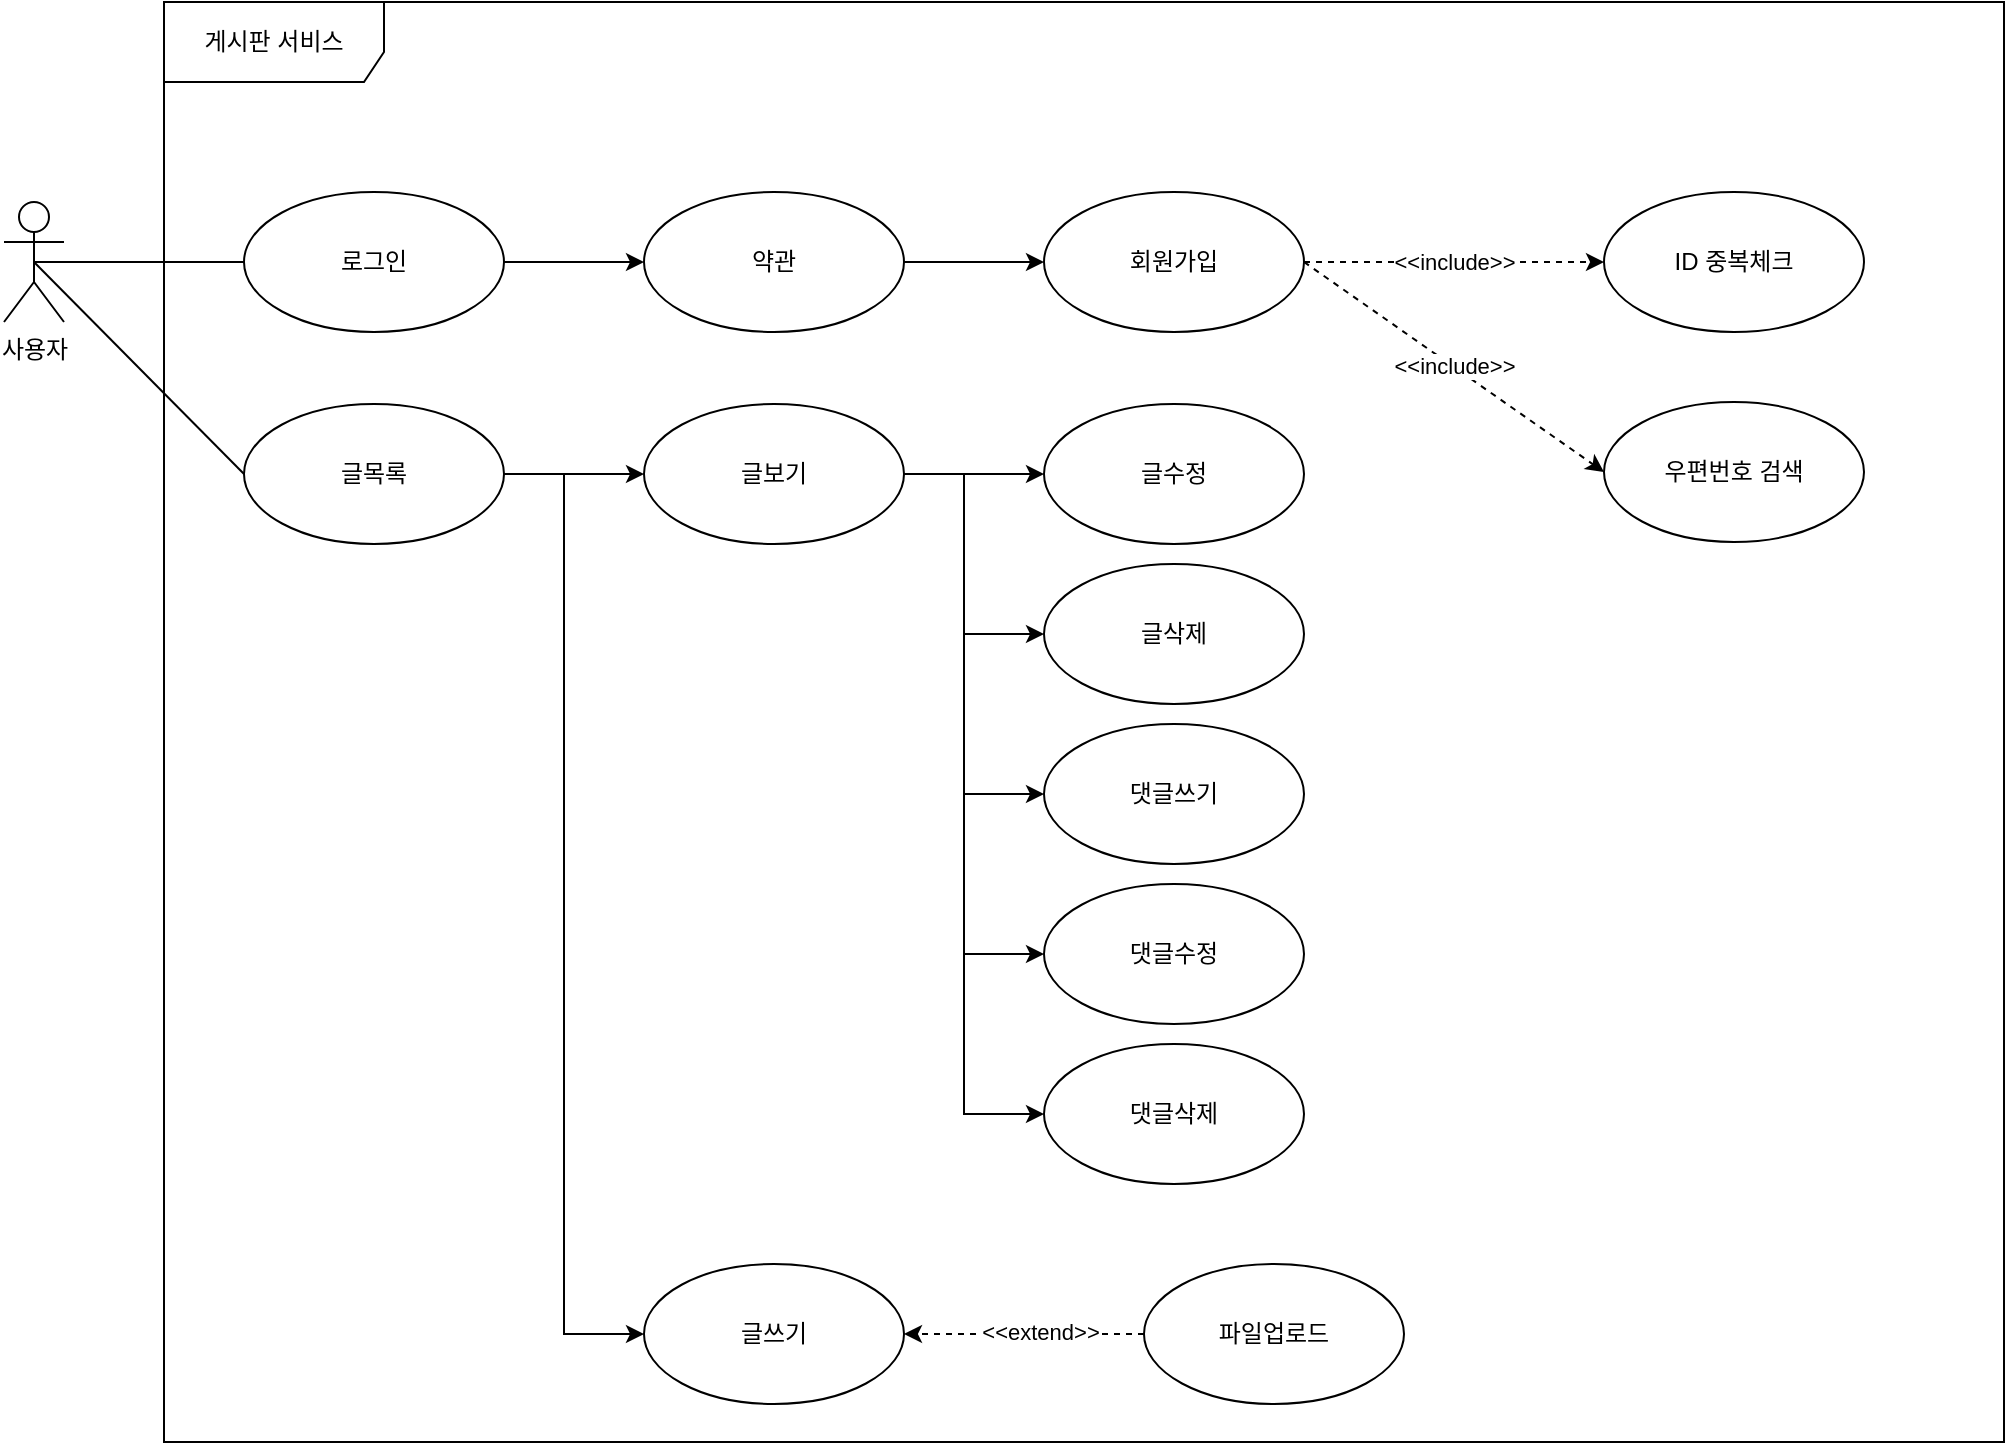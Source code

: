 <mxfile version="20.4.1" type="github">
  <diagram name="Page-1" id="58cdce13-f638-feb5-8d6f-7d28b1aa9fa0">
    <mxGraphModel dx="933" dy="1033" grid="1" gridSize="10" guides="1" tooltips="1" connect="1" arrows="1" fold="1" page="1" pageScale="1" pageWidth="1100" pageHeight="850" background="none" math="0" shadow="0">
      <root>
        <mxCell id="0" />
        <mxCell id="1" parent="0" />
        <mxCell id="1l5_-LhP8rIa0Do-baB--22" value="" style="edgeStyle=none;rounded=0;orthogonalLoop=1;jettySize=auto;html=1;endArrow=none;endFill=0;exitX=0.5;exitY=0.5;exitDx=0;exitDy=0;exitPerimeter=0;" edge="1" parent="1" source="1l5_-LhP8rIa0Do-baB--19" target="1l5_-LhP8rIa0Do-baB--21">
          <mxGeometry relative="1" as="geometry" />
        </mxCell>
        <mxCell id="1l5_-LhP8rIa0Do-baB--24" style="edgeStyle=none;rounded=0;orthogonalLoop=1;jettySize=auto;html=1;exitX=0.5;exitY=0.5;exitDx=0;exitDy=0;exitPerimeter=0;entryX=0;entryY=0.5;entryDx=0;entryDy=0;endArrow=none;endFill=0;" edge="1" parent="1" source="1l5_-LhP8rIa0Do-baB--19" target="1l5_-LhP8rIa0Do-baB--23">
          <mxGeometry relative="1" as="geometry" />
        </mxCell>
        <mxCell id="1l5_-LhP8rIa0Do-baB--19" value="사용자" style="shape=umlActor;verticalLabelPosition=bottom;verticalAlign=top;html=1;" vertex="1" parent="1">
          <mxGeometry x="41" y="140" width="30" height="60" as="geometry" />
        </mxCell>
        <mxCell id="1l5_-LhP8rIa0Do-baB--20" value="게시판 서비스" style="shape=umlFrame;whiteSpace=wrap;html=1;width=110;height=40;" vertex="1" parent="1">
          <mxGeometry x="121" y="40" width="920" height="720" as="geometry" />
        </mxCell>
        <mxCell id="1l5_-LhP8rIa0Do-baB--26" value="" style="edgeStyle=none;rounded=0;orthogonalLoop=1;jettySize=auto;html=1;endArrow=classic;endFill=1;" edge="1" parent="1" source="1l5_-LhP8rIa0Do-baB--21" target="1l5_-LhP8rIa0Do-baB--25">
          <mxGeometry relative="1" as="geometry" />
        </mxCell>
        <mxCell id="1l5_-LhP8rIa0Do-baB--21" value="로그인" style="ellipse;whiteSpace=wrap;html=1;" vertex="1" parent="1">
          <mxGeometry x="161" y="135" width="130" height="70" as="geometry" />
        </mxCell>
        <mxCell id="1l5_-LhP8rIa0Do-baB--34" style="edgeStyle=none;rounded=0;orthogonalLoop=1;jettySize=auto;html=1;entryX=0;entryY=0.5;entryDx=0;entryDy=0;endArrow=classic;endFill=1;" edge="1" parent="1" source="1l5_-LhP8rIa0Do-baB--23" target="1l5_-LhP8rIa0Do-baB--33">
          <mxGeometry relative="1" as="geometry" />
        </mxCell>
        <mxCell id="1l5_-LhP8rIa0Do-baB--49" style="edgeStyle=none;rounded=0;orthogonalLoop=1;jettySize=auto;html=1;entryX=0;entryY=0.5;entryDx=0;entryDy=0;endArrow=classic;endFill=1;" edge="1" parent="1" target="1l5_-LhP8rIa0Do-baB--48">
          <mxGeometry relative="1" as="geometry">
            <mxPoint x="321" y="276" as="sourcePoint" />
            <Array as="points">
              <mxPoint x="321" y="706" />
            </Array>
          </mxGeometry>
        </mxCell>
        <mxCell id="1l5_-LhP8rIa0Do-baB--23" value="글목록" style="ellipse;whiteSpace=wrap;html=1;" vertex="1" parent="1">
          <mxGeometry x="161" y="241" width="130" height="70" as="geometry" />
        </mxCell>
        <mxCell id="1l5_-LhP8rIa0Do-baB--28" value="" style="edgeStyle=none;rounded=0;orthogonalLoop=1;jettySize=auto;html=1;endArrow=classic;endFill=1;" edge="1" parent="1" source="1l5_-LhP8rIa0Do-baB--25" target="1l5_-LhP8rIa0Do-baB--27">
          <mxGeometry relative="1" as="geometry" />
        </mxCell>
        <mxCell id="1l5_-LhP8rIa0Do-baB--25" value="약관" style="ellipse;whiteSpace=wrap;html=1;" vertex="1" parent="1">
          <mxGeometry x="361" y="135" width="130" height="70" as="geometry" />
        </mxCell>
        <mxCell id="1l5_-LhP8rIa0Do-baB--30" value="&amp;lt;&amp;lt;include&amp;gt;&amp;gt;" style="edgeStyle=none;rounded=0;orthogonalLoop=1;jettySize=auto;html=1;endArrow=classic;endFill=1;dashed=1;" edge="1" parent="1" source="1l5_-LhP8rIa0Do-baB--27" target="1l5_-LhP8rIa0Do-baB--29">
          <mxGeometry relative="1" as="geometry" />
        </mxCell>
        <mxCell id="1l5_-LhP8rIa0Do-baB--32" value="&amp;lt;&amp;lt;include&amp;gt;&amp;gt;" style="edgeStyle=none;rounded=0;orthogonalLoop=1;jettySize=auto;html=1;entryX=0;entryY=0.5;entryDx=0;entryDy=0;dashed=1;endArrow=classic;endFill=1;exitX=1;exitY=0.5;exitDx=0;exitDy=0;" edge="1" parent="1" source="1l5_-LhP8rIa0Do-baB--27" target="1l5_-LhP8rIa0Do-baB--31">
          <mxGeometry relative="1" as="geometry" />
        </mxCell>
        <mxCell id="1l5_-LhP8rIa0Do-baB--27" value="회원가입" style="ellipse;whiteSpace=wrap;html=1;" vertex="1" parent="1">
          <mxGeometry x="561" y="135" width="130" height="70" as="geometry" />
        </mxCell>
        <mxCell id="1l5_-LhP8rIa0Do-baB--29" value="ID 중복체크" style="ellipse;whiteSpace=wrap;html=1;" vertex="1" parent="1">
          <mxGeometry x="841" y="135" width="130" height="70" as="geometry" />
        </mxCell>
        <mxCell id="1l5_-LhP8rIa0Do-baB--31" value="우편번호 검색" style="ellipse;whiteSpace=wrap;html=1;" vertex="1" parent="1">
          <mxGeometry x="841" y="240" width="130" height="70" as="geometry" />
        </mxCell>
        <mxCell id="1l5_-LhP8rIa0Do-baB--36" style="edgeStyle=none;rounded=0;orthogonalLoop=1;jettySize=auto;html=1;entryX=0;entryY=0.5;entryDx=0;entryDy=0;endArrow=classic;endFill=1;" edge="1" parent="1" source="1l5_-LhP8rIa0Do-baB--33" target="1l5_-LhP8rIa0Do-baB--35">
          <mxGeometry relative="1" as="geometry" />
        </mxCell>
        <mxCell id="1l5_-LhP8rIa0Do-baB--45" style="edgeStyle=none;rounded=0;orthogonalLoop=1;jettySize=auto;html=1;entryX=0;entryY=0.5;entryDx=0;entryDy=0;endArrow=classic;endFill=1;" edge="1" parent="1" target="1l5_-LhP8rIa0Do-baB--38">
          <mxGeometry relative="1" as="geometry">
            <mxPoint x="521" y="341" as="sourcePoint" />
            <Array as="points">
              <mxPoint x="521" y="436" />
            </Array>
          </mxGeometry>
        </mxCell>
        <mxCell id="1l5_-LhP8rIa0Do-baB--54" style="edgeStyle=none;rounded=0;orthogonalLoop=1;jettySize=auto;html=1;entryX=0;entryY=0.5;entryDx=0;entryDy=0;endArrow=classic;endFill=1;" edge="1" parent="1" target="1l5_-LhP8rIa0Do-baB--37">
          <mxGeometry relative="1" as="geometry">
            <mxPoint x="521" y="276" as="sourcePoint" />
            <Array as="points">
              <mxPoint x="521" y="356" />
            </Array>
          </mxGeometry>
        </mxCell>
        <mxCell id="1l5_-LhP8rIa0Do-baB--33" value="글보기" style="ellipse;whiteSpace=wrap;html=1;" vertex="1" parent="1">
          <mxGeometry x="361" y="241" width="130" height="70" as="geometry" />
        </mxCell>
        <mxCell id="1l5_-LhP8rIa0Do-baB--35" value="글수정" style="ellipse;whiteSpace=wrap;html=1;" vertex="1" parent="1">
          <mxGeometry x="561" y="241" width="130" height="70" as="geometry" />
        </mxCell>
        <mxCell id="1l5_-LhP8rIa0Do-baB--37" value="글삭제" style="ellipse;whiteSpace=wrap;html=1;" vertex="1" parent="1">
          <mxGeometry x="561" y="321" width="130" height="70" as="geometry" />
        </mxCell>
        <mxCell id="1l5_-LhP8rIa0Do-baB--38" value="댓글쓰기" style="ellipse;whiteSpace=wrap;html=1;" vertex="1" parent="1">
          <mxGeometry x="561" y="401" width="130" height="70" as="geometry" />
        </mxCell>
        <mxCell id="1l5_-LhP8rIa0Do-baB--39" value="댓글수정" style="ellipse;whiteSpace=wrap;html=1;" vertex="1" parent="1">
          <mxGeometry x="561" y="481" width="130" height="70" as="geometry" />
        </mxCell>
        <mxCell id="1l5_-LhP8rIa0Do-baB--40" value="댓글삭제" style="ellipse;whiteSpace=wrap;html=1;" vertex="1" parent="1">
          <mxGeometry x="561" y="561" width="130" height="70" as="geometry" />
        </mxCell>
        <mxCell id="1l5_-LhP8rIa0Do-baB--46" style="edgeStyle=none;rounded=0;orthogonalLoop=1;jettySize=auto;html=1;entryX=0;entryY=0.5;entryDx=0;entryDy=0;endArrow=classic;endFill=1;" edge="1" parent="1" target="1l5_-LhP8rIa0Do-baB--39">
          <mxGeometry relative="1" as="geometry">
            <mxPoint x="521" y="421" as="sourcePoint" />
            <mxPoint x="571" y="446" as="targetPoint" />
            <Array as="points">
              <mxPoint x="521" y="516" />
            </Array>
          </mxGeometry>
        </mxCell>
        <mxCell id="1l5_-LhP8rIa0Do-baB--47" style="edgeStyle=none;rounded=0;orthogonalLoop=1;jettySize=auto;html=1;entryX=0;entryY=0.5;entryDx=0;entryDy=0;endArrow=classic;endFill=1;" edge="1" parent="1" target="1l5_-LhP8rIa0Do-baB--40">
          <mxGeometry relative="1" as="geometry">
            <mxPoint x="521" y="501" as="sourcePoint" />
            <mxPoint x="571" y="526" as="targetPoint" />
            <Array as="points">
              <mxPoint x="521" y="596" />
            </Array>
          </mxGeometry>
        </mxCell>
        <mxCell id="1l5_-LhP8rIa0Do-baB--48" value="글쓰기" style="ellipse;whiteSpace=wrap;html=1;" vertex="1" parent="1">
          <mxGeometry x="361" y="671" width="130" height="70" as="geometry" />
        </mxCell>
        <mxCell id="1l5_-LhP8rIa0Do-baB--51" style="edgeStyle=none;rounded=0;orthogonalLoop=1;jettySize=auto;html=1;entryX=1;entryY=0.5;entryDx=0;entryDy=0;endArrow=classic;endFill=1;dashed=1;" edge="1" parent="1" source="1l5_-LhP8rIa0Do-baB--50" target="1l5_-LhP8rIa0Do-baB--48">
          <mxGeometry relative="1" as="geometry" />
        </mxCell>
        <mxCell id="1l5_-LhP8rIa0Do-baB--53" value="&amp;lt;&amp;lt;extend&amp;gt;&amp;gt;" style="edgeLabel;html=1;align=center;verticalAlign=middle;resizable=0;points=[];" vertex="1" connectable="0" parent="1l5_-LhP8rIa0Do-baB--51">
          <mxGeometry x="-0.137" y="-1" relative="1" as="geometry">
            <mxPoint as="offset" />
          </mxGeometry>
        </mxCell>
        <mxCell id="1l5_-LhP8rIa0Do-baB--50" value="파일업로드" style="ellipse;whiteSpace=wrap;html=1;" vertex="1" parent="1">
          <mxGeometry x="611" y="671" width="130" height="70" as="geometry" />
        </mxCell>
      </root>
    </mxGraphModel>
  </diagram>
</mxfile>
